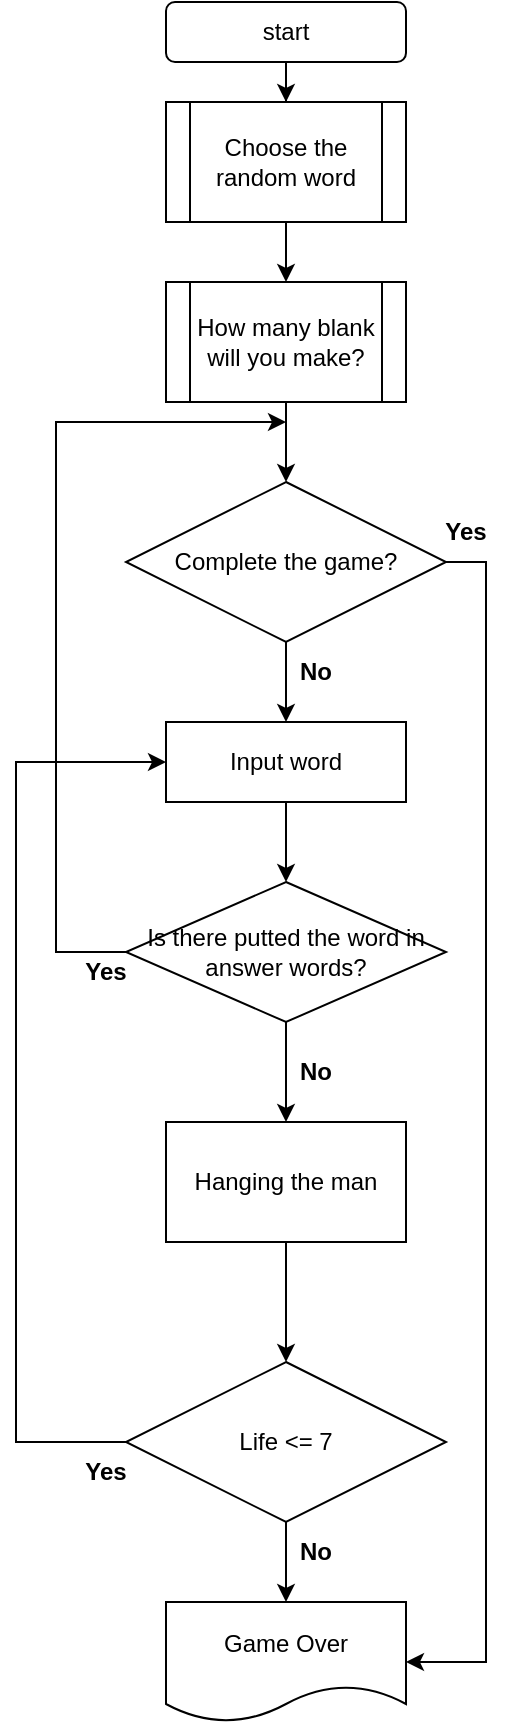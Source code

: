 <mxfile version="20.8.3" type="device"><diagram id="y7LFB-QUHNVA7EjUEFWL" name="Page-1"><mxGraphModel dx="2049" dy="1151" grid="1" gridSize="10" guides="1" tooltips="1" connect="1" arrows="1" fold="1" page="1" pageScale="1" pageWidth="850" pageHeight="1100" math="0" shadow="0"><root><mxCell id="0"/><mxCell id="1" parent="0"/><mxCell id="S4sbO6MdbukE2xGidDk1-14" value="" style="edgeStyle=orthogonalEdgeStyle;rounded=0;orthogonalLoop=1;jettySize=auto;html=1;" edge="1" parent="1" source="S4sbO6MdbukE2xGidDk1-1" target="S4sbO6MdbukE2xGidDk1-2"><mxGeometry relative="1" as="geometry"/></mxCell><mxCell id="S4sbO6MdbukE2xGidDk1-1" value="start" style="rounded=1;whiteSpace=wrap;html=1;" vertex="1" parent="1"><mxGeometry x="215" y="10" width="120" height="30" as="geometry"/></mxCell><mxCell id="S4sbO6MdbukE2xGidDk1-33" value="" style="edgeStyle=orthogonalEdgeStyle;rounded=0;orthogonalLoop=1;jettySize=auto;html=1;" edge="1" parent="1" source="S4sbO6MdbukE2xGidDk1-2" target="S4sbO6MdbukE2xGidDk1-32"><mxGeometry relative="1" as="geometry"/></mxCell><mxCell id="S4sbO6MdbukE2xGidDk1-2" value="Choose the random word" style="shape=process;whiteSpace=wrap;html=1;backgroundOutline=1;" vertex="1" parent="1"><mxGeometry x="215" y="60" width="120" height="60" as="geometry"/></mxCell><mxCell id="S4sbO6MdbukE2xGidDk1-6" value="" style="edgeStyle=orthogonalEdgeStyle;rounded=0;orthogonalLoop=1;jettySize=auto;html=1;entryX=1;entryY=0.5;entryDx=0;entryDy=0;" edge="1" parent="1" source="S4sbO6MdbukE2xGidDk1-3" target="S4sbO6MdbukE2xGidDk1-30"><mxGeometry relative="1" as="geometry"><mxPoint x="410" y="290" as="targetPoint"/><Array as="points"><mxPoint x="375" y="290"/><mxPoint x="375" y="840"/></Array></mxGeometry></mxCell><mxCell id="S4sbO6MdbukE2xGidDk1-18" value="" style="edgeStyle=orthogonalEdgeStyle;rounded=0;orthogonalLoop=1;jettySize=auto;html=1;" edge="1" parent="1" source="S4sbO6MdbukE2xGidDk1-3" target="S4sbO6MdbukE2xGidDk1-17"><mxGeometry relative="1" as="geometry"/></mxCell><mxCell id="S4sbO6MdbukE2xGidDk1-3" value="Complete the game?" style="rhombus;whiteSpace=wrap;html=1;" vertex="1" parent="1"><mxGeometry x="195" y="250" width="160" height="80" as="geometry"/></mxCell><mxCell id="S4sbO6MdbukE2xGidDk1-20" value="" style="edgeStyle=orthogonalEdgeStyle;rounded=0;orthogonalLoop=1;jettySize=auto;html=1;" edge="1" parent="1" source="S4sbO6MdbukE2xGidDk1-17" target="S4sbO6MdbukE2xGidDk1-19"><mxGeometry relative="1" as="geometry"/></mxCell><mxCell id="S4sbO6MdbukE2xGidDk1-17" value="Input word" style="whiteSpace=wrap;html=1;" vertex="1" parent="1"><mxGeometry x="215" y="370" width="120" height="40" as="geometry"/></mxCell><mxCell id="S4sbO6MdbukE2xGidDk1-29" value="" style="edgeStyle=orthogonalEdgeStyle;rounded=0;orthogonalLoop=1;jettySize=auto;html=1;" edge="1" parent="1" source="S4sbO6MdbukE2xGidDk1-19" target="S4sbO6MdbukE2xGidDk1-23"><mxGeometry relative="1" as="geometry"/></mxCell><mxCell id="S4sbO6MdbukE2xGidDk1-19" value="Is there putted the word in answer words?" style="rhombus;whiteSpace=wrap;html=1;" vertex="1" parent="1"><mxGeometry x="195" y="450" width="160" height="70" as="geometry"/></mxCell><mxCell id="S4sbO6MdbukE2xGidDk1-22" value="" style="endArrow=classic;html=1;rounded=0;exitX=0;exitY=0.5;exitDx=0;exitDy=0;" edge="1" parent="1" source="S4sbO6MdbukE2xGidDk1-19"><mxGeometry width="50" height="50" relative="1" as="geometry"><mxPoint x="275" y="520" as="sourcePoint"/><mxPoint x="275" y="220" as="targetPoint"/><Array as="points"><mxPoint x="160" y="485"/><mxPoint x="160" y="220"/></Array></mxGeometry></mxCell><mxCell id="S4sbO6MdbukE2xGidDk1-27" value="" style="edgeStyle=orthogonalEdgeStyle;rounded=0;orthogonalLoop=1;jettySize=auto;html=1;" edge="1" parent="1" source="S4sbO6MdbukE2xGidDk1-23" target="S4sbO6MdbukE2xGidDk1-26"><mxGeometry relative="1" as="geometry"/></mxCell><mxCell id="S4sbO6MdbukE2xGidDk1-23" value="Hanging the man" style="whiteSpace=wrap;html=1;" vertex="1" parent="1"><mxGeometry x="215" y="570" width="120" height="60" as="geometry"/></mxCell><mxCell id="S4sbO6MdbukE2xGidDk1-31" value="" style="edgeStyle=orthogonalEdgeStyle;rounded=0;orthogonalLoop=1;jettySize=auto;html=1;" edge="1" parent="1" source="S4sbO6MdbukE2xGidDk1-26" target="S4sbO6MdbukE2xGidDk1-30"><mxGeometry relative="1" as="geometry"/></mxCell><mxCell id="S4sbO6MdbukE2xGidDk1-26" value="Life &amp;lt;= 7" style="rhombus;whiteSpace=wrap;html=1;" vertex="1" parent="1"><mxGeometry x="195" y="690" width="160" height="80" as="geometry"/></mxCell><mxCell id="S4sbO6MdbukE2xGidDk1-28" value="" style="endArrow=classic;html=1;rounded=0;exitX=0;exitY=0.5;exitDx=0;exitDy=0;entryX=0;entryY=0.5;entryDx=0;entryDy=0;" edge="1" parent="1" source="S4sbO6MdbukE2xGidDk1-26" target="S4sbO6MdbukE2xGidDk1-17"><mxGeometry width="50" height="50" relative="1" as="geometry"><mxPoint x="205" y="495" as="sourcePoint"/><mxPoint x="285" y="230" as="targetPoint"/><Array as="points"><mxPoint x="140" y="730"/><mxPoint x="140" y="390"/></Array></mxGeometry></mxCell><mxCell id="S4sbO6MdbukE2xGidDk1-30" value="Game Over" style="shape=document;whiteSpace=wrap;html=1;boundedLbl=1;" vertex="1" parent="1"><mxGeometry x="215" y="810" width="120" height="60" as="geometry"/></mxCell><mxCell id="S4sbO6MdbukE2xGidDk1-34" value="" style="edgeStyle=orthogonalEdgeStyle;rounded=0;orthogonalLoop=1;jettySize=auto;html=1;" edge="1" parent="1" source="S4sbO6MdbukE2xGidDk1-32" target="S4sbO6MdbukE2xGidDk1-3"><mxGeometry relative="1" as="geometry"/></mxCell><mxCell id="S4sbO6MdbukE2xGidDk1-32" value="How many blank will you make?" style="shape=process;whiteSpace=wrap;html=1;backgroundOutline=1;" vertex="1" parent="1"><mxGeometry x="215" y="150" width="120" height="60" as="geometry"/></mxCell><mxCell id="S4sbO6MdbukE2xGidDk1-35" value="Yes" style="text;html=1;strokeColor=none;fillColor=none;align=center;verticalAlign=middle;whiteSpace=wrap;rounded=0;fontStyle=1" vertex="1" parent="1"><mxGeometry x="335" y="260" width="60" height="30" as="geometry"/></mxCell><mxCell id="S4sbO6MdbukE2xGidDk1-36" value="Yes" style="text;html=1;strokeColor=none;fillColor=none;align=center;verticalAlign=middle;whiteSpace=wrap;rounded=0;fontStyle=1" vertex="1" parent="1"><mxGeometry x="155" y="730" width="60" height="30" as="geometry"/></mxCell><mxCell id="S4sbO6MdbukE2xGidDk1-37" value="Yes" style="text;html=1;strokeColor=none;fillColor=none;align=center;verticalAlign=middle;whiteSpace=wrap;rounded=0;fontStyle=1" vertex="1" parent="1"><mxGeometry x="155" y="480" width="60" height="30" as="geometry"/></mxCell><mxCell id="S4sbO6MdbukE2xGidDk1-38" value="No" style="text;html=1;strokeColor=none;fillColor=none;align=center;verticalAlign=middle;whiteSpace=wrap;rounded=0;fontStyle=1" vertex="1" parent="1"><mxGeometry x="260" y="330" width="60" height="30" as="geometry"/></mxCell><mxCell id="S4sbO6MdbukE2xGidDk1-39" value="No" style="text;html=1;strokeColor=none;fillColor=none;align=center;verticalAlign=middle;whiteSpace=wrap;rounded=0;fontStyle=1" vertex="1" parent="1"><mxGeometry x="260" y="770" width="60" height="30" as="geometry"/></mxCell><mxCell id="S4sbO6MdbukE2xGidDk1-40" value="No" style="text;html=1;strokeColor=none;fillColor=none;align=center;verticalAlign=middle;whiteSpace=wrap;rounded=0;fontStyle=1" vertex="1" parent="1"><mxGeometry x="260" y="530" width="60" height="30" as="geometry"/></mxCell></root></mxGraphModel></diagram></mxfile>